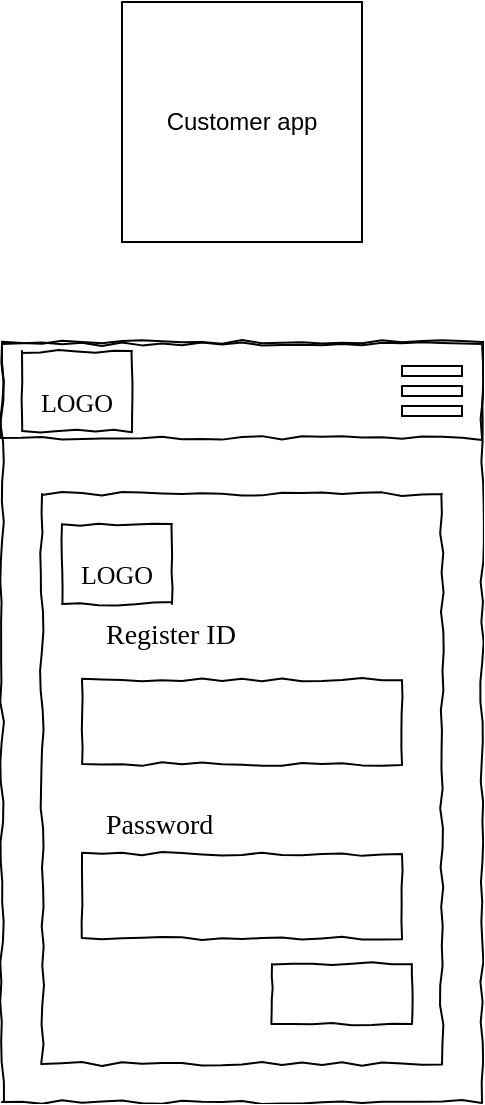 <mxfile version="20.0.1" type="device"><diagram id="IllDv1OhIrDgjUOloYtx" name="Page-1"><mxGraphModel dx="1240" dy="689" grid="1" gridSize="10" guides="1" tooltips="1" connect="1" arrows="1" fold="1" page="1" pageScale="1" pageWidth="850" pageHeight="1100" math="0" shadow="0"><root><mxCell id="0"/><mxCell id="1" parent="0"/><mxCell id="RUVF1Hdg1jWrBf4VtaHD-1" value="" style="whiteSpace=wrap;html=1;rounded=0;shadow=0;labelBackgroundColor=none;strokeWidth=1;fillColor=none;fontFamily=Verdana;fontSize=12;align=center;comic=1;" vertex="1" parent="1"><mxGeometry x="65" y="256" width="200" height="285" as="geometry"/></mxCell><mxCell id="RUVF1Hdg1jWrBf4VtaHD-2" value="&lt;font style=&quot;font-size: 13px;&quot;&gt;LOGO&lt;/font&gt;" style="whiteSpace=wrap;html=1;rounded=0;shadow=0;labelBackgroundColor=none;strokeWidth=1;fontFamily=Verdana;fontSize=28;align=center;comic=1;verticalAlign=bottom;" vertex="1" parent="1"><mxGeometry x="55" y="184.5" width="55" height="40" as="geometry"/></mxCell><mxCell id="RUVF1Hdg1jWrBf4VtaHD-3" value="" style="whiteSpace=wrap;html=1;rounded=0;shadow=0;labelBackgroundColor=none;strokeWidth=1;fillColor=none;fontFamily=Verdana;fontSize=12;align=center;comic=1;" vertex="1" parent="1"><mxGeometry x="45" y="181" width="240" height="47" as="geometry"/></mxCell><mxCell id="RUVF1Hdg1jWrBf4VtaHD-4" value="Register ID" style="text;html=1;points=[];align=left;verticalAlign=top;spacingTop=-4;fontSize=14;fontFamily=Verdana" vertex="1" parent="1"><mxGeometry x="95" y="316" width="170" height="20" as="geometry"/></mxCell><mxCell id="RUVF1Hdg1jWrBf4VtaHD-5" value="" style="whiteSpace=wrap;html=1;rounded=0;shadow=0;labelBackgroundColor=none;strokeWidth=1;fillColor=none;fontFamily=Verdana;fontSize=12;align=center;comic=1;" vertex="1" parent="1"><mxGeometry x="45" y="180" width="240" height="380" as="geometry"/></mxCell><mxCell id="RUVF1Hdg1jWrBf4VtaHD-6" value="&lt;font style=&quot;font-size: 13px;&quot;&gt;LOGO&lt;/font&gt;" style="whiteSpace=wrap;html=1;rounded=0;shadow=0;labelBackgroundColor=none;strokeWidth=1;fontFamily=Verdana;fontSize=28;align=center;comic=1;verticalAlign=bottom;" vertex="1" parent="1"><mxGeometry x="75" y="271" width="55" height="40" as="geometry"/></mxCell><mxCell id="RUVF1Hdg1jWrBf4VtaHD-7" value="" style="whiteSpace=wrap;html=1;rounded=0;shadow=0;labelBackgroundColor=none;strokeWidth=1;fillColor=none;fontFamily=Verdana;fontSize=12;align=center;comic=1;" vertex="1" parent="1"><mxGeometry x="85" y="349" width="160" height="42" as="geometry"/></mxCell><mxCell id="RUVF1Hdg1jWrBf4VtaHD-8" value="Password" style="text;html=1;points=[];align=left;verticalAlign=top;spacingTop=-4;fontSize=14;fontFamily=Verdana" vertex="1" parent="1"><mxGeometry x="95" y="411" width="170" height="20" as="geometry"/></mxCell><mxCell id="RUVF1Hdg1jWrBf4VtaHD-9" value="" style="whiteSpace=wrap;html=1;rounded=0;shadow=0;labelBackgroundColor=none;strokeWidth=1;fillColor=none;fontFamily=Verdana;fontSize=12;align=center;comic=1;" vertex="1" parent="1"><mxGeometry x="85" y="436" width="160" height="42" as="geometry"/></mxCell><mxCell id="RUVF1Hdg1jWrBf4VtaHD-10" value="" style="whiteSpace=wrap;html=1;rounded=0;shadow=0;labelBackgroundColor=none;strokeWidth=1;fillColor=none;fontFamily=Verdana;fontSize=12;align=center;comic=1;" vertex="1" parent="1"><mxGeometry x="180" y="491" width="70" height="30" as="geometry"/></mxCell><mxCell id="RUVF1Hdg1jWrBf4VtaHD-11" value="" style="rounded=0;whiteSpace=wrap;html=1;fontSize=7;" vertex="1" parent="1"><mxGeometry x="245" y="192" width="30" height="5" as="geometry"/></mxCell><mxCell id="RUVF1Hdg1jWrBf4VtaHD-12" value="" style="rounded=0;whiteSpace=wrap;html=1;fontSize=7;" vertex="1" parent="1"><mxGeometry x="245" y="202" width="30" height="5" as="geometry"/></mxCell><mxCell id="RUVF1Hdg1jWrBf4VtaHD-13" value="" style="rounded=0;whiteSpace=wrap;html=1;fontSize=7;" vertex="1" parent="1"><mxGeometry x="245" y="212" width="30" height="5" as="geometry"/></mxCell><mxCell id="RUVF1Hdg1jWrBf4VtaHD-14" value="Customer app" style="whiteSpace=wrap;html=1;aspect=fixed;" vertex="1" parent="1"><mxGeometry x="105" y="10" width="120" height="120" as="geometry"/></mxCell></root></mxGraphModel></diagram></mxfile>